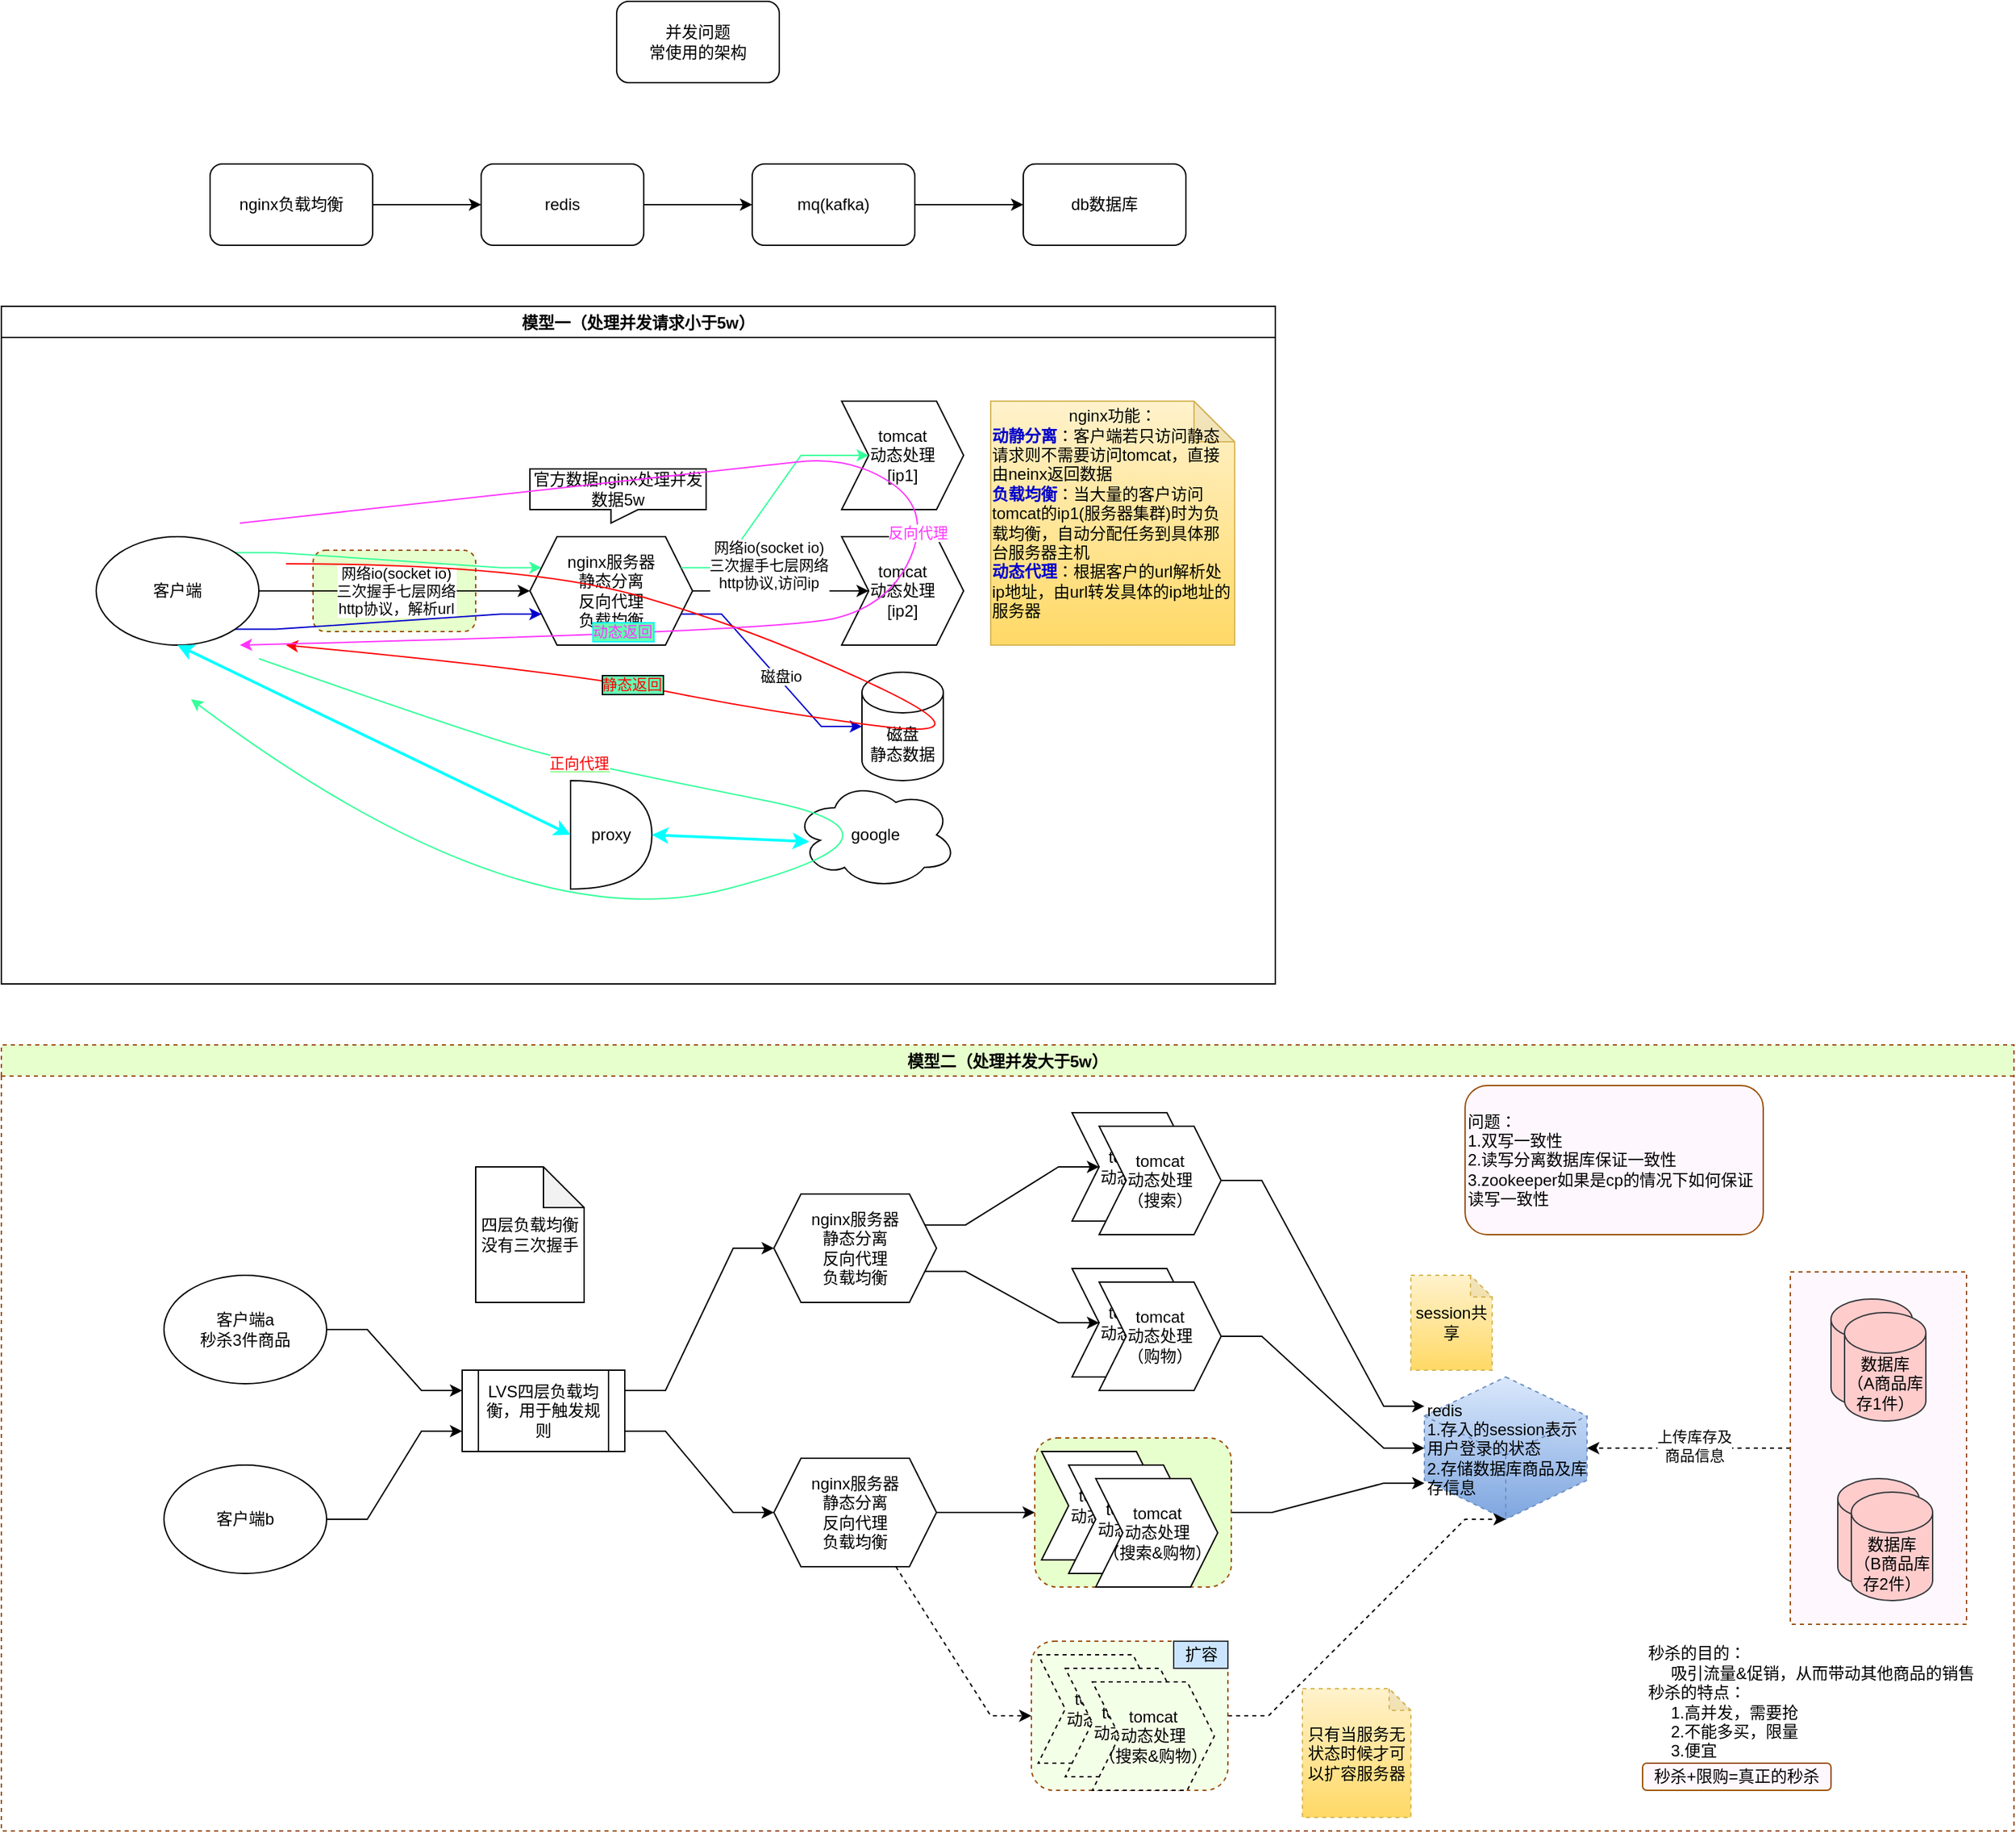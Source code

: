 <mxfile version="14.9.5" type="github">
  <diagram id="76rNVgISqCWRjO_PS396" name="第 1 页">
    <mxGraphModel dx="1960" dy="676" grid="1" gridSize="10" guides="1" tooltips="1" connect="1" arrows="1" fold="1" page="1" pageScale="1" pageWidth="827" pageHeight="1169" math="0" shadow="0">
      <root>
        <mxCell id="0" />
        <mxCell id="1" parent="0" />
        <mxCell id="X4f5I5SqVCt4vAeTWYcf-83" value="模型二（处理并发大于5w）" style="swimlane;dashed=1;labelBackgroundColor=none;fontColor=#000000;strokeColor=#994C00;fillColor=#E6FFCC;" vertex="1" parent="1">
          <mxGeometry x="-160" y="880" width="1485" height="580" as="geometry">
            <mxRectangle x="-160" y="870" width="130" height="23" as="alternateBounds" />
          </mxGeometry>
        </mxCell>
        <mxCell id="X4f5I5SqVCt4vAeTWYcf-125" style="edgeStyle=entityRelationEdgeStyle;rounded=0;orthogonalLoop=1;jettySize=auto;html=1;exitX=0;exitY=0.5;exitDx=0;exitDy=0;entryX=1;entryY=0.5;entryDx=0;entryDy=0;entryPerimeter=0;dashed=1;labelBackgroundColor=none;fontColor=#000000;strokeColor=#000000;strokeWidth=1;" edge="1" parent="X4f5I5SqVCt4vAeTWYcf-83" source="X4f5I5SqVCt4vAeTWYcf-123" target="X4f5I5SqVCt4vAeTWYcf-104">
          <mxGeometry relative="1" as="geometry" />
        </mxCell>
        <mxCell id="X4f5I5SqVCt4vAeTWYcf-126" value="&lt;div&gt;上传库存及&lt;/div&gt;&lt;div&gt;商品信息&lt;/div&gt;" style="edgeLabel;html=1;align=center;verticalAlign=middle;resizable=0;points=[];fontColor=#000000;" vertex="1" connectable="0" parent="X4f5I5SqVCt4vAeTWYcf-125">
          <mxGeometry x="0.192" y="-1" relative="1" as="geometry">
            <mxPoint x="18" y="-1" as="offset" />
          </mxGeometry>
        </mxCell>
        <mxCell id="X4f5I5SqVCt4vAeTWYcf-123" value="" style="rounded=0;whiteSpace=wrap;html=1;dashed=1;labelBackgroundColor=none;fontColor=#000000;strokeColor=#994C00;fillColor=#FFF7FE;" vertex="1" parent="X4f5I5SqVCt4vAeTWYcf-83">
          <mxGeometry x="1320" y="167.5" width="130" height="260" as="geometry" />
        </mxCell>
        <mxCell id="X4f5I5SqVCt4vAeTWYcf-107" style="edgeStyle=entityRelationEdgeStyle;rounded=0;orthogonalLoop=1;jettySize=auto;html=1;exitX=1;exitY=0.5;exitDx=0;exitDy=0;entryX=0;entryY=0;entryDx=0;entryDy=78.393;entryPerimeter=0;labelBackgroundColor=none;fontColor=#000000;strokeColor=#000000;strokeWidth=1;" edge="1" parent="X4f5I5SqVCt4vAeTWYcf-83" source="X4f5I5SqVCt4vAeTWYcf-101" target="X4f5I5SqVCt4vAeTWYcf-104">
          <mxGeometry relative="1" as="geometry" />
        </mxCell>
        <mxCell id="X4f5I5SqVCt4vAeTWYcf-101" value="" style="rounded=1;whiteSpace=wrap;html=1;dashed=1;labelBackgroundColor=none;fontColor=#000000;strokeColor=#994C00;fillColor=#E6FFCC;" vertex="1" parent="X4f5I5SqVCt4vAeTWYcf-83">
          <mxGeometry x="762.5" y="290" width="145" height="110" as="geometry" />
        </mxCell>
        <mxCell id="X4f5I5SqVCt4vAeTWYcf-9" value="&lt;div&gt;客户端a&lt;br&gt;&lt;/div&gt;&lt;div&gt;秒杀3件商品&lt;br&gt;&lt;/div&gt;" style="ellipse;whiteSpace=wrap;html=1;" vertex="1" parent="X4f5I5SqVCt4vAeTWYcf-83">
          <mxGeometry x="120" y="170" width="120" height="80" as="geometry" />
        </mxCell>
        <mxCell id="X4f5I5SqVCt4vAeTWYcf-95" style="edgeStyle=entityRelationEdgeStyle;rounded=0;orthogonalLoop=1;jettySize=auto;html=1;exitX=1;exitY=0.75;exitDx=0;exitDy=0;entryX=0;entryY=0.5;entryDx=0;entryDy=0;labelBackgroundColor=none;fontColor=#000000;strokeColor=#000000;strokeWidth=1;" edge="1" parent="X4f5I5SqVCt4vAeTWYcf-83" source="X4f5I5SqVCt4vAeTWYcf-11" target="X4f5I5SqVCt4vAeTWYcf-92">
          <mxGeometry relative="1" as="geometry" />
        </mxCell>
        <mxCell id="X4f5I5SqVCt4vAeTWYcf-11" value="&lt;div&gt;nginx服务器&lt;br&gt;&lt;/div&gt;&lt;div&gt;静态分离&lt;/div&gt;&lt;div&gt;反向代理&lt;/div&gt;&lt;div&gt;负载均衡&lt;br&gt;&lt;/div&gt;" style="shape=hexagon;perimeter=hexagonPerimeter2;whiteSpace=wrap;html=1;fixedSize=1;" vertex="1" parent="X4f5I5SqVCt4vAeTWYcf-83">
          <mxGeometry x="570" y="110" width="120" height="80" as="geometry" />
        </mxCell>
        <mxCell id="X4f5I5SqVCt4vAeTWYcf-20" style="edgeStyle=entityRelationEdgeStyle;rounded=0;orthogonalLoop=1;jettySize=auto;html=1;exitX=1;exitY=0.25;exitDx=0;exitDy=0;entryX=0;entryY=0.5;entryDx=0;entryDy=0;" edge="1" parent="X4f5I5SqVCt4vAeTWYcf-83" source="X4f5I5SqVCt4vAeTWYcf-13" target="X4f5I5SqVCt4vAeTWYcf-11">
          <mxGeometry relative="1" as="geometry" />
        </mxCell>
        <mxCell id="X4f5I5SqVCt4vAeTWYcf-13" value="LVS四层负载均衡，用于触发规则" style="shape=process;whiteSpace=wrap;html=1;backgroundOutline=1;" vertex="1" parent="X4f5I5SqVCt4vAeTWYcf-83">
          <mxGeometry x="340" y="240" width="120" height="60" as="geometry" />
        </mxCell>
        <mxCell id="X4f5I5SqVCt4vAeTWYcf-18" style="edgeStyle=entityRelationEdgeStyle;rounded=0;orthogonalLoop=1;jettySize=auto;html=1;exitX=1;exitY=0.5;exitDx=0;exitDy=0;entryX=0;entryY=0.25;entryDx=0;entryDy=0;" edge="1" parent="X4f5I5SqVCt4vAeTWYcf-83" source="X4f5I5SqVCt4vAeTWYcf-9" target="X4f5I5SqVCt4vAeTWYcf-13">
          <mxGeometry relative="1" as="geometry" />
        </mxCell>
        <mxCell id="X4f5I5SqVCt4vAeTWYcf-103" value="" style="edgeStyle=entityRelationEdgeStyle;rounded=0;orthogonalLoop=1;jettySize=auto;html=1;labelBackgroundColor=none;fontColor=#000000;strokeColor=#000000;strokeWidth=1;entryX=0;entryY=0.5;entryDx=0;entryDy=0;" edge="1" parent="X4f5I5SqVCt4vAeTWYcf-83" source="X4f5I5SqVCt4vAeTWYcf-15" target="X4f5I5SqVCt4vAeTWYcf-101">
          <mxGeometry relative="1" as="geometry" />
        </mxCell>
        <mxCell id="X4f5I5SqVCt4vAeTWYcf-113" style="edgeStyle=entityRelationEdgeStyle;rounded=0;orthogonalLoop=1;jettySize=auto;html=1;exitX=0.5;exitY=1;exitDx=0;exitDy=0;entryX=0;entryY=0.5;entryDx=0;entryDy=0;labelBackgroundColor=none;fontColor=#000000;strokeColor=#000000;strokeWidth=1;dashed=1;" edge="1" parent="X4f5I5SqVCt4vAeTWYcf-83" source="X4f5I5SqVCt4vAeTWYcf-15" target="X4f5I5SqVCt4vAeTWYcf-109">
          <mxGeometry relative="1" as="geometry" />
        </mxCell>
        <mxCell id="X4f5I5SqVCt4vAeTWYcf-15" value="&lt;div&gt;nginx服务器&lt;br&gt;&lt;/div&gt;&lt;div&gt;静态分离&lt;/div&gt;&lt;div&gt;反向代理&lt;/div&gt;负载均衡" style="shape=hexagon;perimeter=hexagonPerimeter2;whiteSpace=wrap;html=1;fixedSize=1;" vertex="1" parent="X4f5I5SqVCt4vAeTWYcf-83">
          <mxGeometry x="570" y="305" width="120" height="80" as="geometry" />
        </mxCell>
        <mxCell id="X4f5I5SqVCt4vAeTWYcf-22" style="edgeStyle=entityRelationEdgeStyle;rounded=0;orthogonalLoop=1;jettySize=auto;html=1;exitX=1;exitY=0.75;exitDx=0;exitDy=0;entryX=0;entryY=0.5;entryDx=0;entryDy=0;" edge="1" parent="X4f5I5SqVCt4vAeTWYcf-83" source="X4f5I5SqVCt4vAeTWYcf-13" target="X4f5I5SqVCt4vAeTWYcf-15">
          <mxGeometry relative="1" as="geometry" />
        </mxCell>
        <mxCell id="X4f5I5SqVCt4vAeTWYcf-19" style="edgeStyle=entityRelationEdgeStyle;rounded=0;orthogonalLoop=1;jettySize=auto;html=1;exitX=1;exitY=0.5;exitDx=0;exitDy=0;entryX=0;entryY=0.75;entryDx=0;entryDy=0;" edge="1" parent="X4f5I5SqVCt4vAeTWYcf-83" source="X4f5I5SqVCt4vAeTWYcf-16" target="X4f5I5SqVCt4vAeTWYcf-13">
          <mxGeometry relative="1" as="geometry" />
        </mxCell>
        <mxCell id="X4f5I5SqVCt4vAeTWYcf-16" value="&lt;div&gt;客户端b&lt;/div&gt;" style="ellipse;whiteSpace=wrap;html=1;" vertex="1" parent="X4f5I5SqVCt4vAeTWYcf-83">
          <mxGeometry x="120" y="310" width="120" height="80" as="geometry" />
        </mxCell>
        <mxCell id="X4f5I5SqVCt4vAeTWYcf-23" value="四层负载均衡没有三次握手" style="shape=note;whiteSpace=wrap;html=1;backgroundOutline=1;darkOpacity=0.05;" vertex="1" parent="X4f5I5SqVCt4vAeTWYcf-83">
          <mxGeometry x="350" y="90" width="80" height="100" as="geometry" />
        </mxCell>
        <mxCell id="X4f5I5SqVCt4vAeTWYcf-24" value="&lt;div&gt;tomcat&lt;/div&gt;&lt;div&gt;动态处理&lt;/div&gt;" style="shape=step;perimeter=stepPerimeter;whiteSpace=wrap;html=1;fixedSize=1;" vertex="1" parent="X4f5I5SqVCt4vAeTWYcf-83">
          <mxGeometry x="790" y="50" width="90" height="80" as="geometry" />
        </mxCell>
        <mxCell id="X4f5I5SqVCt4vAeTWYcf-105" style="edgeStyle=entityRelationEdgeStyle;rounded=0;orthogonalLoop=1;jettySize=auto;html=1;exitX=1;exitY=0.5;exitDx=0;exitDy=0;entryX=0;entryY=0;entryDx=0;entryDy=21.607;entryPerimeter=0;labelBackgroundColor=none;fontColor=#000000;strokeColor=#000000;strokeWidth=1;" edge="1" parent="X4f5I5SqVCt4vAeTWYcf-83" source="X4f5I5SqVCt4vAeTWYcf-84" target="X4f5I5SqVCt4vAeTWYcf-104">
          <mxGeometry relative="1" as="geometry" />
        </mxCell>
        <mxCell id="X4f5I5SqVCt4vAeTWYcf-84" value="&lt;div&gt;tomcat&lt;/div&gt;&lt;div&gt;动态处理&lt;/div&gt;&lt;div&gt;（搜索）&lt;br&gt;&lt;/div&gt;" style="shape=step;perimeter=stepPerimeter;whiteSpace=wrap;html=1;fixedSize=1;" vertex="1" parent="X4f5I5SqVCt4vAeTWYcf-83">
          <mxGeometry x="810" y="60" width="90" height="80" as="geometry" />
        </mxCell>
        <mxCell id="X4f5I5SqVCt4vAeTWYcf-89" value="&lt;div&gt;tomcat&lt;/div&gt;&lt;div&gt;动态处理&lt;/div&gt;" style="shape=step;perimeter=stepPerimeter;whiteSpace=wrap;html=1;fixedSize=1;" vertex="1" parent="X4f5I5SqVCt4vAeTWYcf-83">
          <mxGeometry x="767.5" y="300" width="90" height="80" as="geometry" />
        </mxCell>
        <mxCell id="X4f5I5SqVCt4vAeTWYcf-90" value="&lt;div&gt;tomcat&lt;/div&gt;&lt;div&gt;动态处理&lt;/div&gt;" style="shape=step;perimeter=stepPerimeter;whiteSpace=wrap;html=1;fixedSize=1;" vertex="1" parent="X4f5I5SqVCt4vAeTWYcf-83">
          <mxGeometry x="787.5" y="310" width="90" height="80" as="geometry" />
        </mxCell>
        <mxCell id="X4f5I5SqVCt4vAeTWYcf-91" value="&lt;div&gt;tomcat&lt;/div&gt;&lt;div&gt;动态处理&lt;/div&gt;（搜索&amp;amp;购物）" style="shape=step;perimeter=stepPerimeter;whiteSpace=wrap;html=1;fixedSize=1;" vertex="1" parent="X4f5I5SqVCt4vAeTWYcf-83">
          <mxGeometry x="807.5" y="320" width="90" height="80" as="geometry" />
        </mxCell>
        <mxCell id="X4f5I5SqVCt4vAeTWYcf-92" value="&lt;div&gt;tomcat&lt;/div&gt;&lt;div&gt;动态处理&lt;/div&gt;" style="shape=step;perimeter=stepPerimeter;whiteSpace=wrap;html=1;fixedSize=1;" vertex="1" parent="X4f5I5SqVCt4vAeTWYcf-83">
          <mxGeometry x="790" y="165" width="90" height="80" as="geometry" />
        </mxCell>
        <mxCell id="X4f5I5SqVCt4vAeTWYcf-106" style="edgeStyle=entityRelationEdgeStyle;rounded=0;orthogonalLoop=1;jettySize=auto;html=1;exitX=1;exitY=0.5;exitDx=0;exitDy=0;entryX=0;entryY=0.5;entryDx=0;entryDy=0;entryPerimeter=0;labelBackgroundColor=none;fontColor=#000000;strokeColor=#000000;strokeWidth=1;" edge="1" parent="X4f5I5SqVCt4vAeTWYcf-83" source="X4f5I5SqVCt4vAeTWYcf-93" target="X4f5I5SqVCt4vAeTWYcf-104">
          <mxGeometry relative="1" as="geometry" />
        </mxCell>
        <mxCell id="X4f5I5SqVCt4vAeTWYcf-93" value="&lt;div&gt;tomcat&lt;/div&gt;&lt;div&gt;动态处理&lt;/div&gt;&lt;div&gt;（购物）&lt;br&gt;&lt;/div&gt;" style="shape=step;perimeter=stepPerimeter;whiteSpace=wrap;html=1;fixedSize=1;" vertex="1" parent="X4f5I5SqVCt4vAeTWYcf-83">
          <mxGeometry x="810" y="175" width="90" height="80" as="geometry" />
        </mxCell>
        <mxCell id="X4f5I5SqVCt4vAeTWYcf-94" style="edgeStyle=entityRelationEdgeStyle;rounded=0;orthogonalLoop=1;jettySize=auto;html=1;exitX=1;exitY=0.25;exitDx=0;exitDy=0;labelBackgroundColor=none;fontColor=#000000;strokeColor=#000000;strokeWidth=1;entryX=0;entryY=0.5;entryDx=0;entryDy=0;" edge="1" parent="X4f5I5SqVCt4vAeTWYcf-83" source="X4f5I5SqVCt4vAeTWYcf-11" target="X4f5I5SqVCt4vAeTWYcf-24">
          <mxGeometry relative="1" as="geometry">
            <mxPoint x="730" y="100" as="targetPoint" />
          </mxGeometry>
        </mxCell>
        <mxCell id="X4f5I5SqVCt4vAeTWYcf-104" value="&lt;div align=&quot;left&quot;&gt;redis&lt;/div&gt;&lt;div align=&quot;left&quot;&gt;1.存入的session表示用户登录的状态&lt;/div&gt;&lt;div align=&quot;left&quot;&gt;2.存储数据库商品及库存信息&lt;br&gt;&lt;/div&gt;" style="html=1;whiteSpace=wrap;shape=isoCube2;backgroundOutline=1;isoAngle=15;dashed=1;labelBackgroundColor=none;strokeColor=#6c8ebf;fillColor=#dae8fc;gradientColor=#7ea6e0;align=left;" vertex="1" parent="X4f5I5SqVCt4vAeTWYcf-83">
          <mxGeometry x="1050" y="245" width="120" height="105" as="geometry" />
        </mxCell>
        <mxCell id="X4f5I5SqVCt4vAeTWYcf-108" value="session共享" style="shape=note;whiteSpace=wrap;html=1;backgroundOutline=1;darkOpacity=0.05;dashed=1;labelBackgroundColor=none;strokeColor=#d6b656;fillColor=#fff2cc;gradientColor=#ffd966;size=16;" vertex="1" parent="X4f5I5SqVCt4vAeTWYcf-83">
          <mxGeometry x="1040" y="170" width="60" height="70" as="geometry" />
        </mxCell>
        <mxCell id="X4f5I5SqVCt4vAeTWYcf-114" style="edgeStyle=entityRelationEdgeStyle;rounded=0;orthogonalLoop=1;jettySize=auto;html=1;exitX=1;exitY=0.5;exitDx=0;exitDy=0;entryX=0.5;entryY=1;entryDx=0;entryDy=0;entryPerimeter=0;dashed=1;labelBackgroundColor=none;fontColor=#000000;strokeColor=#000000;strokeWidth=1;" edge="1" parent="X4f5I5SqVCt4vAeTWYcf-83" source="X4f5I5SqVCt4vAeTWYcf-109" target="X4f5I5SqVCt4vAeTWYcf-104">
          <mxGeometry relative="1" as="geometry" />
        </mxCell>
        <mxCell id="X4f5I5SqVCt4vAeTWYcf-109" value="" style="rounded=1;whiteSpace=wrap;html=1;dashed=1;labelBackgroundColor=none;fontColor=#000000;strokeColor=#994C00;fillColor=#F4FFE8;" vertex="1" parent="X4f5I5SqVCt4vAeTWYcf-83">
          <mxGeometry x="760" y="440" width="145" height="110" as="geometry" />
        </mxCell>
        <mxCell id="X4f5I5SqVCt4vAeTWYcf-110" value="&lt;div&gt;tomcat&lt;/div&gt;&lt;div&gt;动态处理&lt;/div&gt;" style="shape=step;perimeter=stepPerimeter;whiteSpace=wrap;html=1;fixedSize=1;dashed=1;fillColor=#F4FFE8;" vertex="1" parent="X4f5I5SqVCt4vAeTWYcf-83">
          <mxGeometry x="765" y="450" width="90" height="80" as="geometry" />
        </mxCell>
        <mxCell id="X4f5I5SqVCt4vAeTWYcf-111" value="&lt;div&gt;tomcat&lt;/div&gt;&lt;div&gt;动态处理&lt;/div&gt;" style="shape=step;perimeter=stepPerimeter;whiteSpace=wrap;html=1;fixedSize=1;dashed=1;fillColor=#F4FFE8;" vertex="1" parent="X4f5I5SqVCt4vAeTWYcf-83">
          <mxGeometry x="785" y="460" width="90" height="80" as="geometry" />
        </mxCell>
        <mxCell id="X4f5I5SqVCt4vAeTWYcf-112" value="&lt;div&gt;tomcat&lt;/div&gt;&lt;div&gt;动态处理&lt;/div&gt;（搜索&amp;amp;购物）" style="shape=step;perimeter=stepPerimeter;whiteSpace=wrap;html=1;fixedSize=1;dashed=1;fillColor=#F4FFE8;" vertex="1" parent="X4f5I5SqVCt4vAeTWYcf-83">
          <mxGeometry x="805" y="470" width="90" height="80" as="geometry" />
        </mxCell>
        <mxCell id="X4f5I5SqVCt4vAeTWYcf-115" value="只有当服务无状态时候才可以扩容服务器" style="shape=note;whiteSpace=wrap;html=1;backgroundOutline=1;darkOpacity=0.05;dashed=1;labelBackgroundColor=none;strokeColor=#d6b656;fillColor=#fff2cc;gradientColor=#ffd966;size=16;" vertex="1" parent="X4f5I5SqVCt4vAeTWYcf-83">
          <mxGeometry x="960" y="475" width="80" height="95" as="geometry" />
        </mxCell>
        <mxCell id="X4f5I5SqVCt4vAeTWYcf-116" value="扩容" style="text;html=1;align=center;verticalAlign=middle;resizable=0;points=[];autosize=1;strokeColor=#36393d;fillColor=#cce5ff;" vertex="1" parent="X4f5I5SqVCt4vAeTWYcf-83">
          <mxGeometry x="865" y="440" width="40" height="20" as="geometry" />
        </mxCell>
        <mxCell id="X4f5I5SqVCt4vAeTWYcf-117" value="" style="shape=cylinder3;whiteSpace=wrap;html=1;boundedLbl=1;backgroundOutline=1;size=15;labelBackgroundColor=none;strokeColor=#36393d;fillColor=#ffcccc;" vertex="1" parent="X4f5I5SqVCt4vAeTWYcf-83">
          <mxGeometry x="1350" y="187.5" width="60" height="80" as="geometry" />
        </mxCell>
        <mxCell id="X4f5I5SqVCt4vAeTWYcf-118" value="&lt;div&gt;数据库&lt;/div&gt;&lt;div&gt;（A商品库存1件）&lt;br&gt;&lt;/div&gt;" style="shape=cylinder3;whiteSpace=wrap;html=1;boundedLbl=1;backgroundOutline=1;size=15;labelBackgroundColor=none;strokeColor=#36393d;fillColor=#ffcccc;" vertex="1" parent="X4f5I5SqVCt4vAeTWYcf-83">
          <mxGeometry x="1360" y="197.5" width="60" height="80" as="geometry" />
        </mxCell>
        <mxCell id="X4f5I5SqVCt4vAeTWYcf-121" value="" style="shape=cylinder3;whiteSpace=wrap;html=1;boundedLbl=1;backgroundOutline=1;size=15;labelBackgroundColor=none;strokeColor=#36393d;fillColor=#ffcccc;" vertex="1" parent="X4f5I5SqVCt4vAeTWYcf-83">
          <mxGeometry x="1355" y="320" width="60" height="80" as="geometry" />
        </mxCell>
        <mxCell id="X4f5I5SqVCt4vAeTWYcf-122" value="&lt;div&gt;数据库&lt;/div&gt;&lt;div&gt;（B商品库存2件）&lt;/div&gt;" style="shape=cylinder3;whiteSpace=wrap;html=1;boundedLbl=1;backgroundOutline=1;size=15;labelBackgroundColor=none;strokeColor=#36393d;fillColor=#ffcccc;" vertex="1" parent="X4f5I5SqVCt4vAeTWYcf-83">
          <mxGeometry x="1365" y="330" width="60" height="80" as="geometry" />
        </mxCell>
        <mxCell id="X4f5I5SqVCt4vAeTWYcf-124" value="&lt;div align=&quot;left&quot;&gt;秒杀的目的：&lt;/div&gt;&lt;div align=&quot;left&quot;&gt;&amp;nbsp;&amp;nbsp;&amp;nbsp;&amp;nbsp; 吸引流量&amp;amp;促销，从而带动其他商品的销售&lt;/div&gt;&lt;div align=&quot;left&quot;&gt;秒杀的特点：&lt;/div&gt;&lt;div align=&quot;left&quot;&gt;&lt;span style=&quot;white-space: pre&quot;&gt;     &lt;/span&gt;1.高并发，需要抢&lt;/div&gt;&lt;div align=&quot;left&quot;&gt;&amp;nbsp;&amp;nbsp;&amp;nbsp;&amp;nbsp; 2.不能多买，限量&lt;/div&gt;&lt;div align=&quot;left&quot;&gt;&amp;nbsp;&amp;nbsp;&amp;nbsp;&amp;nbsp; 3.便宜&lt;br&gt;&lt;/div&gt;" style="text;html=1;align=center;verticalAlign=middle;resizable=0;points=[];autosize=1;strokeColor=none;fontColor=#000000;" vertex="1" parent="X4f5I5SqVCt4vAeTWYcf-83">
          <mxGeometry x="1210" y="440" width="250" height="90" as="geometry" />
        </mxCell>
        <mxCell id="X4f5I5SqVCt4vAeTWYcf-127" value="秒杀+限购=真正的秒杀" style="rounded=1;whiteSpace=wrap;html=1;labelBackgroundColor=none;fontColor=#000000;strokeColor=#994C00;fillColor=#FFF7FE;" vertex="1" parent="X4f5I5SqVCt4vAeTWYcf-83">
          <mxGeometry x="1211" y="530" width="139" height="20" as="geometry" />
        </mxCell>
        <mxCell id="X4f5I5SqVCt4vAeTWYcf-1" value="&lt;div&gt;并发问题&lt;/div&gt;&lt;div&gt;常使用的架构&lt;br&gt;&lt;/div&gt;" style="rounded=1;whiteSpace=wrap;html=1;" vertex="1" parent="1">
          <mxGeometry x="294" y="110" width="120" height="60" as="geometry" />
        </mxCell>
        <mxCell id="X4f5I5SqVCt4vAeTWYcf-4" value="" style="edgeStyle=orthogonalEdgeStyle;rounded=0;orthogonalLoop=1;jettySize=auto;html=1;" edge="1" parent="1" source="X4f5I5SqVCt4vAeTWYcf-2" target="X4f5I5SqVCt4vAeTWYcf-3">
          <mxGeometry relative="1" as="geometry" />
        </mxCell>
        <mxCell id="X4f5I5SqVCt4vAeTWYcf-2" value="nginx负载均衡" style="rounded=1;whiteSpace=wrap;html=1;" vertex="1" parent="1">
          <mxGeometry x="-6" y="230" width="120" height="60" as="geometry" />
        </mxCell>
        <mxCell id="X4f5I5SqVCt4vAeTWYcf-6" value="" style="edgeStyle=orthogonalEdgeStyle;rounded=0;orthogonalLoop=1;jettySize=auto;html=1;" edge="1" parent="1" source="X4f5I5SqVCt4vAeTWYcf-3" target="X4f5I5SqVCt4vAeTWYcf-5">
          <mxGeometry relative="1" as="geometry" />
        </mxCell>
        <mxCell id="X4f5I5SqVCt4vAeTWYcf-3" value="redis" style="rounded=1;whiteSpace=wrap;html=1;" vertex="1" parent="1">
          <mxGeometry x="194" y="230" width="120" height="60" as="geometry" />
        </mxCell>
        <mxCell id="X4f5I5SqVCt4vAeTWYcf-8" value="" style="edgeStyle=orthogonalEdgeStyle;rounded=0;orthogonalLoop=1;jettySize=auto;html=1;" edge="1" parent="1" source="X4f5I5SqVCt4vAeTWYcf-5" target="X4f5I5SqVCt4vAeTWYcf-7">
          <mxGeometry relative="1" as="geometry" />
        </mxCell>
        <mxCell id="X4f5I5SqVCt4vAeTWYcf-5" value="mq(kafka)" style="rounded=1;whiteSpace=wrap;html=1;" vertex="1" parent="1">
          <mxGeometry x="394" y="230" width="120" height="60" as="geometry" />
        </mxCell>
        <mxCell id="X4f5I5SqVCt4vAeTWYcf-7" value="db数据库" style="rounded=1;whiteSpace=wrap;html=1;" vertex="1" parent="1">
          <mxGeometry x="594" y="230" width="120" height="60" as="geometry" />
        </mxCell>
        <mxCell id="X4f5I5SqVCt4vAeTWYcf-28" value="模型一（处理并发请求小于5w）" style="swimlane;fillColor=none;" vertex="1" parent="1">
          <mxGeometry x="-160" y="335" width="940" height="500" as="geometry">
            <mxRectangle x="-546" y="770" width="70" height="23" as="alternateBounds" />
          </mxGeometry>
        </mxCell>
        <mxCell id="X4f5I5SqVCt4vAeTWYcf-71" value="" style="rounded=1;whiteSpace=wrap;html=1;labelBackgroundColor=#99FF99;fontColor=#000000;dashed=1;strokeColor=#994C00;fillColor=#E6FFCC;" vertex="1" parent="X4f5I5SqVCt4vAeTWYcf-28">
          <mxGeometry x="230" y="180" width="120" height="60" as="geometry" />
        </mxCell>
        <mxCell id="X4f5I5SqVCt4vAeTWYcf-36" style="edgeStyle=entityRelationEdgeStyle;rounded=0;orthogonalLoop=1;jettySize=auto;html=1;exitX=1;exitY=0.5;exitDx=0;exitDy=0;entryX=0;entryY=0.5;entryDx=0;entryDy=0;" edge="1" parent="X4f5I5SqVCt4vAeTWYcf-28" source="X4f5I5SqVCt4vAeTWYcf-33" target="X4f5I5SqVCt4vAeTWYcf-34">
          <mxGeometry relative="1" as="geometry" />
        </mxCell>
        <mxCell id="X4f5I5SqVCt4vAeTWYcf-43" value="&lt;div&gt;网络io(socket io)&lt;/div&gt;&lt;div&gt;三次握手七层网络&lt;/div&gt;&lt;div&gt;http协议，解析url&lt;/div&gt;" style="edgeLabel;html=1;align=center;verticalAlign=middle;resizable=0;points=[];labelBackgroundColor=#ffffff;" vertex="1" connectable="0" parent="X4f5I5SqVCt4vAeTWYcf-36">
          <mxGeometry x="-0.013" y="-1" relative="1" as="geometry">
            <mxPoint x="2" y="-1" as="offset" />
          </mxGeometry>
        </mxCell>
        <mxCell id="X4f5I5SqVCt4vAeTWYcf-69" style="edgeStyle=entityRelationEdgeStyle;rounded=0;orthogonalLoop=1;jettySize=auto;html=1;exitX=1;exitY=0;exitDx=0;exitDy=0;entryX=0;entryY=0.25;entryDx=0;entryDy=0;labelBackgroundColor=none;fontColor=#000000;strokeColor=#33FF99;strokeWidth=1;" edge="1" parent="X4f5I5SqVCt4vAeTWYcf-28" source="X4f5I5SqVCt4vAeTWYcf-33" target="X4f5I5SqVCt4vAeTWYcf-34">
          <mxGeometry relative="1" as="geometry" />
        </mxCell>
        <mxCell id="X4f5I5SqVCt4vAeTWYcf-70" style="edgeStyle=entityRelationEdgeStyle;rounded=0;orthogonalLoop=1;jettySize=auto;html=1;exitX=1;exitY=1;exitDx=0;exitDy=0;entryX=0;entryY=0.75;entryDx=0;entryDy=0;labelBackgroundColor=none;fontColor=#000000;strokeWidth=1;strokeColor=#0000CC;" edge="1" parent="X4f5I5SqVCt4vAeTWYcf-28" source="X4f5I5SqVCt4vAeTWYcf-33" target="X4f5I5SqVCt4vAeTWYcf-34">
          <mxGeometry relative="1" as="geometry" />
        </mxCell>
        <mxCell id="X4f5I5SqVCt4vAeTWYcf-33" value="&lt;div&gt;客户端&lt;/div&gt;" style="ellipse;whiteSpace=wrap;html=1;" vertex="1" parent="X4f5I5SqVCt4vAeTWYcf-28">
          <mxGeometry x="70" y="170" width="120" height="80" as="geometry" />
        </mxCell>
        <mxCell id="X4f5I5SqVCt4vAeTWYcf-68" style="edgeStyle=entityRelationEdgeStyle;rounded=0;orthogonalLoop=1;jettySize=auto;html=1;exitX=1;exitY=0.5;exitDx=0;exitDy=0;entryX=0;entryY=0.5;entryDx=0;entryDy=0;labelBackgroundColor=none;fontColor=#000000;strokeWidth=1;" edge="1" parent="X4f5I5SqVCt4vAeTWYcf-28" source="X4f5I5SqVCt4vAeTWYcf-34" target="X4f5I5SqVCt4vAeTWYcf-67">
          <mxGeometry relative="1" as="geometry" />
        </mxCell>
        <mxCell id="X4f5I5SqVCt4vAeTWYcf-34" value="&lt;div&gt;nginx服务器&lt;br&gt;&lt;/div&gt;&lt;div&gt;静态分离&lt;/div&gt;&lt;div&gt;反向代理&lt;/div&gt;负载均衡" style="shape=hexagon;perimeter=hexagonPerimeter2;whiteSpace=wrap;html=1;fixedSize=1;" vertex="1" parent="X4f5I5SqVCt4vAeTWYcf-28">
          <mxGeometry x="390" y="170" width="120" height="80" as="geometry" />
        </mxCell>
        <mxCell id="X4f5I5SqVCt4vAeTWYcf-35" value="&lt;div&gt;tomcat&lt;/div&gt;&lt;div&gt;动态处理&lt;/div&gt;&lt;div&gt;[ip1]&lt;br&gt;&lt;/div&gt;" style="shape=step;perimeter=stepPerimeter;whiteSpace=wrap;html=1;fixedSize=1;" vertex="1" parent="X4f5I5SqVCt4vAeTWYcf-28">
          <mxGeometry x="620" y="70" width="90" height="80" as="geometry" />
        </mxCell>
        <mxCell id="X4f5I5SqVCt4vAeTWYcf-38" value="&lt;div&gt;磁盘&lt;/div&gt;静态数据" style="shape=cylinder3;whiteSpace=wrap;html=1;boundedLbl=1;backgroundOutline=1;size=15;" vertex="1" parent="X4f5I5SqVCt4vAeTWYcf-28">
          <mxGeometry x="635" y="270" width="60" height="80" as="geometry" />
        </mxCell>
        <mxCell id="X4f5I5SqVCt4vAeTWYcf-39" style="edgeStyle=entityRelationEdgeStyle;rounded=0;orthogonalLoop=1;jettySize=auto;html=1;exitX=1;exitY=0.75;exitDx=0;exitDy=0;entryX=0;entryY=0.5;entryDx=0;entryDy=0;entryPerimeter=0;strokeColor=#0000CC;" edge="1" parent="X4f5I5SqVCt4vAeTWYcf-28" source="X4f5I5SqVCt4vAeTWYcf-34" target="X4f5I5SqVCt4vAeTWYcf-38">
          <mxGeometry relative="1" as="geometry" />
        </mxCell>
        <mxCell id="X4f5I5SqVCt4vAeTWYcf-40" value="磁盘io" style="edgeLabel;html=1;align=center;verticalAlign=middle;resizable=0;points=[];" vertex="1" connectable="0" parent="X4f5I5SqVCt4vAeTWYcf-39">
          <mxGeometry x="0.088" y="2" relative="1" as="geometry">
            <mxPoint as="offset" />
          </mxGeometry>
        </mxCell>
        <mxCell id="X4f5I5SqVCt4vAeTWYcf-46" value="官方数据nginx处理并发数据5w" style="shape=callout;whiteSpace=wrap;html=1;perimeter=calloutPerimeter;position2=0.46;size=10;position=0.46;" vertex="1" parent="X4f5I5SqVCt4vAeTWYcf-28">
          <mxGeometry x="390" y="120" width="130" height="40" as="geometry" />
        </mxCell>
        <mxCell id="X4f5I5SqVCt4vAeTWYcf-54" value="" style="curved=1;endArrow=classic;html=1;fontColor=#FF33FF;strokeColor=#FF0000;" edge="1" parent="X4f5I5SqVCt4vAeTWYcf-28">
          <mxGeometry width="50" height="50" relative="1" as="geometry">
            <mxPoint x="210" y="190" as="sourcePoint" />
            <mxPoint x="210" y="250" as="targetPoint" />
            <Array as="points">
              <mxPoint x="390" y="190" />
              <mxPoint x="560" y="240" />
              <mxPoint x="730" y="320" />
              <mxPoint x="570" y="300" />
              <mxPoint x="420" y="270" />
            </Array>
          </mxGeometry>
        </mxCell>
        <mxCell id="X4f5I5SqVCt4vAeTWYcf-56" value="&lt;font color=&quot;#FF0000&quot;&gt;静态返回&lt;/font&gt;" style="edgeLabel;html=1;align=center;verticalAlign=middle;resizable=0;points=[];fontColor=#FF33FF;labelBorderColor=#000000;labelBackgroundColor=#66FFB3;" vertex="1" connectable="0" parent="X4f5I5SqVCt4vAeTWYcf-54">
          <mxGeometry x="0.52" relative="1" as="geometry">
            <mxPoint as="offset" />
          </mxGeometry>
        </mxCell>
        <mxCell id="X4f5I5SqVCt4vAeTWYcf-57" value="&lt;span style=&quot;&quot;&gt;proxy&lt;/span&gt;" style="shape=or;whiteSpace=wrap;html=1;labelBackgroundColor=none;" vertex="1" parent="X4f5I5SqVCt4vAeTWYcf-28">
          <mxGeometry x="420" y="350" width="60" height="80" as="geometry" />
        </mxCell>
        <mxCell id="X4f5I5SqVCt4vAeTWYcf-58" value="google" style="ellipse;shape=cloud;whiteSpace=wrap;html=1;labelBackgroundColor=none;" vertex="1" parent="X4f5I5SqVCt4vAeTWYcf-28">
          <mxGeometry x="585" y="350" width="120" height="80" as="geometry" />
        </mxCell>
        <mxCell id="X4f5I5SqVCt4vAeTWYcf-62" value="" style="endArrow=classic;startArrow=classic;html=1;fontColor=#000000;strokeColor=#00FFFF;strokeWidth=2;entryX=0.092;entryY=0.563;entryDx=0;entryDy=0;entryPerimeter=0;exitX=1;exitY=0.5;exitDx=0;exitDy=0;exitPerimeter=0;" edge="1" parent="X4f5I5SqVCt4vAeTWYcf-28" source="X4f5I5SqVCt4vAeTWYcf-57" target="X4f5I5SqVCt4vAeTWYcf-58">
          <mxGeometry width="50" height="50" relative="1" as="geometry">
            <mxPoint x="490" y="390" as="sourcePoint" />
            <mxPoint x="610" y="394" as="targetPoint" />
          </mxGeometry>
        </mxCell>
        <mxCell id="X4f5I5SqVCt4vAeTWYcf-63" value="" style="endArrow=classic;startArrow=classic;html=1;fontColor=#000000;strokeColor=#00FFFF;strokeWidth=2;exitX=0.5;exitY=1;exitDx=0;exitDy=0;entryX=0;entryY=0.5;entryDx=0;entryDy=0;entryPerimeter=0;" edge="1" parent="X4f5I5SqVCt4vAeTWYcf-28" source="X4f5I5SqVCt4vAeTWYcf-33" target="X4f5I5SqVCt4vAeTWYcf-57">
          <mxGeometry width="50" height="50" relative="1" as="geometry">
            <mxPoint x="360" y="220" as="sourcePoint" />
            <mxPoint x="410" y="170" as="targetPoint" />
            <Array as="points" />
          </mxGeometry>
        </mxCell>
        <mxCell id="X4f5I5SqVCt4vAeTWYcf-64" value="" style="curved=1;endArrow=classic;html=1;strokeWidth=1;strokeColor=#33FF99;labelBackgroundColor=none;" edge="1" parent="X4f5I5SqVCt4vAeTWYcf-28">
          <mxGeometry width="50" height="50" relative="1" as="geometry">
            <mxPoint x="190" y="260" as="sourcePoint" />
            <mxPoint x="140" y="290" as="targetPoint" />
            <Array as="points">
              <mxPoint x="360" y="320" />
              <mxPoint x="440" y="340" />
              <mxPoint x="690" y="390" />
              <mxPoint x="380" y="470" />
            </Array>
          </mxGeometry>
        </mxCell>
        <mxCell id="X4f5I5SqVCt4vAeTWYcf-65" value="&lt;span style=&quot;background-color: rgb(255 , 255 , 255)&quot;&gt;正向代理&lt;/span&gt;" style="edgeLabel;html=1;align=center;verticalAlign=middle;resizable=0;points=[];fontColor=#FF0000;labelBackgroundColor=#99FF99;" vertex="1" connectable="0" parent="X4f5I5SqVCt4vAeTWYcf-64">
          <mxGeometry x="-0.564" relative="1" as="geometry">
            <mxPoint as="offset" />
          </mxGeometry>
        </mxCell>
        <mxCell id="X4f5I5SqVCt4vAeTWYcf-66" value="&lt;div&gt;&lt;span&gt;nginx功能：&lt;/span&gt;&lt;/div&gt;&lt;div align=&quot;left&quot;&gt;&lt;span&gt;&lt;font color=&quot;#0000CC&quot;&gt;&lt;b&gt;动静分离&lt;/b&gt;&lt;/font&gt;：客户端若只访问静态请求则不需要访问tomcat，直接由neinx返回数据&lt;br&gt;&lt;/span&gt;&lt;/div&gt;&lt;div align=&quot;left&quot;&gt;&lt;span&gt;&lt;font color=&quot;#0000CC&quot;&gt;&lt;b&gt;负载均衡&lt;/b&gt;&lt;/font&gt;：当大量的客户访问tomcat的ip1(服务器集群)时为负载均衡，自动分配任务到具体那台服务器主机&lt;/span&gt;&lt;/div&gt;&lt;div align=&quot;left&quot;&gt;&lt;span&gt;&lt;font color=&quot;#0000CC&quot;&gt;&lt;b&gt;动态代理&lt;/b&gt;&lt;/font&gt;：根据客户的url解析处ip地址，由url转发具体的ip地址的服务器&lt;br&gt;&lt;/span&gt;&lt;/div&gt;&lt;div&gt;&lt;span&gt;&lt;br&gt;&lt;/span&gt;&lt;/div&gt;" style="shape=note;whiteSpace=wrap;html=1;backgroundOutline=1;darkOpacity=0.05;labelBackgroundColor=none;fillColor=#fff2cc;strokeColor=#d6b656;gradientColor=#ffd966;" vertex="1" parent="X4f5I5SqVCt4vAeTWYcf-28">
          <mxGeometry x="730" y="70" width="180" height="180" as="geometry" />
        </mxCell>
        <mxCell id="X4f5I5SqVCt4vAeTWYcf-67" value="&lt;div&gt;tomcat&lt;/div&gt;&lt;div&gt;动态处理&lt;/div&gt;&lt;div&gt;[ip2]&lt;br&gt;&lt;/div&gt;" style="shape=step;perimeter=stepPerimeter;whiteSpace=wrap;html=1;fixedSize=1;" vertex="1" parent="X4f5I5SqVCt4vAeTWYcf-28">
          <mxGeometry x="620" y="170" width="90" height="80" as="geometry" />
        </mxCell>
        <mxCell id="X4f5I5SqVCt4vAeTWYcf-37" style="edgeStyle=entityRelationEdgeStyle;rounded=0;orthogonalLoop=1;jettySize=auto;html=1;exitX=1;exitY=0.25;exitDx=0;exitDy=0;strokeColor=#33FF99;" edge="1" parent="X4f5I5SqVCt4vAeTWYcf-28" source="X4f5I5SqVCt4vAeTWYcf-34" target="X4f5I5SqVCt4vAeTWYcf-35">
          <mxGeometry relative="1" as="geometry">
            <mxPoint x="501.429" y="191.427" as="sourcePoint" />
            <mxPoint x="640" y="108.57" as="targetPoint" />
          </mxGeometry>
        </mxCell>
        <mxCell id="X4f5I5SqVCt4vAeTWYcf-42" value="&lt;div&gt;网络io(socket io)&lt;/div&gt;&lt;div&gt;&lt;div&gt;三次握手七层网络&lt;/div&gt;&lt;div&gt;http协议,访问ip&lt;br&gt;&lt;/div&gt;&lt;/div&gt;" style="edgeLabel;html=1;align=center;verticalAlign=middle;resizable=0;points=[];" vertex="1" connectable="0" parent="X4f5I5SqVCt4vAeTWYcf-37">
          <mxGeometry x="0.129" relative="1" as="geometry">
            <mxPoint x="-8" y="57" as="offset" />
          </mxGeometry>
        </mxCell>
        <mxCell id="X4f5I5SqVCt4vAeTWYcf-49" value="" style="curved=1;endArrow=classic;html=1;strokeColor=#FF33FF;" edge="1" parent="X4f5I5SqVCt4vAeTWYcf-28">
          <mxGeometry width="50" height="50" relative="1" as="geometry">
            <mxPoint x="176" y="160" as="sourcePoint" />
            <mxPoint x="176" y="250" as="targetPoint" />
            <Array as="points">
              <mxPoint x="546" y="120" />
              <mxPoint x="626" y="110" />
              <mxPoint x="686" y="150" />
              <mxPoint x="656" y="220" />
              <mxPoint x="576" y="240" />
            </Array>
          </mxGeometry>
        </mxCell>
        <mxCell id="X4f5I5SqVCt4vAeTWYcf-52" value="反向代理" style="edgeLabel;html=1;align=center;verticalAlign=middle;resizable=0;points=[];fontColor=#FF33FF;" vertex="1" connectable="0" parent="X4f5I5SqVCt4vAeTWYcf-49">
          <mxGeometry x="0.819" y="-1" relative="1" as="geometry">
            <mxPoint x="402" y="-80" as="offset" />
          </mxGeometry>
        </mxCell>
        <mxCell id="X4f5I5SqVCt4vAeTWYcf-53" value="动态返回" style="edgeLabel;html=1;align=center;verticalAlign=middle;resizable=0;points=[];fontColor=#FF33FF;labelBorderColor=#00F5F5;labelBackgroundColor=#66FFB3;" vertex="1" connectable="0" parent="X4f5I5SqVCt4vAeTWYcf-49">
          <mxGeometry x="0.307" relative="1" as="geometry">
            <mxPoint x="-94" y="-1" as="offset" />
          </mxGeometry>
        </mxCell>
        <mxCell id="X4f5I5SqVCt4vAeTWYcf-128" value="&lt;div&gt;问题：&lt;/div&gt;&lt;div&gt;1.双写一致性&lt;/div&gt;&lt;div&gt;2.读写分离数据库保证一致性&lt;/div&gt;&lt;div&gt;3.zookeeper如果是cp的情况下如何保证读写一致性&lt;/div&gt;" style="rounded=1;whiteSpace=wrap;html=1;labelBackgroundColor=none;fontColor=#000000;strokeColor=#994C00;fillColor=#FFF7FE;align=left;" vertex="1" parent="1">
          <mxGeometry x="920" y="910" width="220" height="110" as="geometry" />
        </mxCell>
      </root>
    </mxGraphModel>
  </diagram>
</mxfile>
